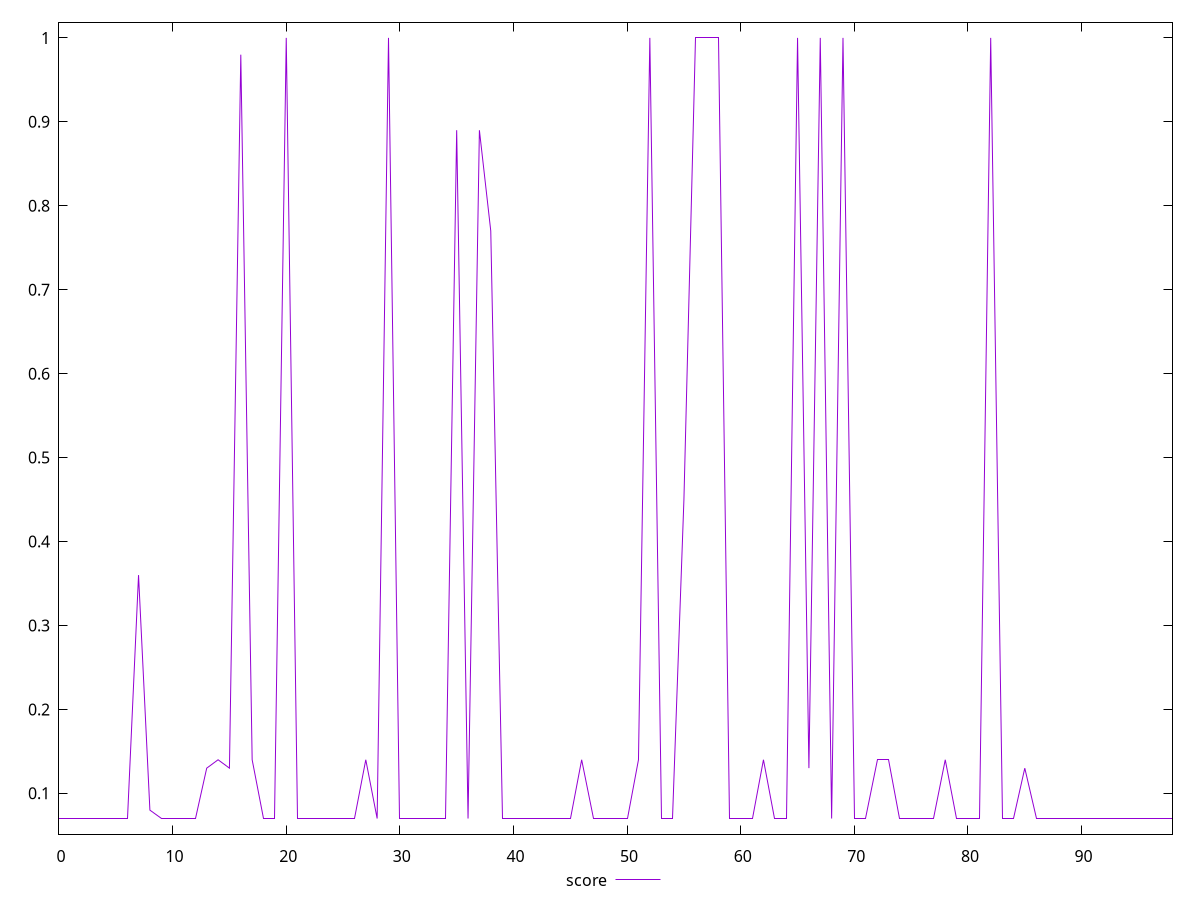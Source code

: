 reset

$score <<EOF
0 0.07
1 0.07
2 0.07
3 0.07
4 0.07
5 0.07
6 0.07
7 0.36
8 0.08
9 0.07
10 0.07
11 0.07
12 0.07
13 0.13
14 0.14
15 0.13
16 0.98
17 0.14
18 0.07
19 0.07
20 1
21 0.07
22 0.07
23 0.07
24 0.07
25 0.07
26 0.07
27 0.14
28 0.07
29 1
30 0.07
31 0.07
32 0.07
33 0.07
34 0.07
35 0.89
36 0.07
37 0.89
38 0.77
39 0.07
40 0.07
41 0.07
42 0.07
43 0.07
44 0.07
45 0.07
46 0.14
47 0.07
48 0.07
49 0.07
50 0.07
51 0.14
52 1
53 0.07
54 0.07
55 0.45
56 1
57 1
58 1
59 0.07
60 0.07
61 0.07
62 0.14
63 0.07
64 0.07
65 1
66 0.13
67 1
68 0.07
69 1
70 0.07
71 0.07
72 0.14
73 0.14
74 0.07
75 0.07
76 0.07
77 0.07
78 0.14
79 0.07
80 0.07
81 0.07
82 1
83 0.07
84 0.07
85 0.13
86 0.07
87 0.07
88 0.07
89 0.07
90 0.07
91 0.07
92 0.07
93 0.07
94 0.07
95 0.07
96 0.07
97 0.07
98 0.07
EOF

set key outside below
set xrange [0:98]
set yrange [0.05140000000000001:1.0186]
set trange [0.05140000000000001:1.0186]
set terminal svg size 640, 500 enhanced background rgb 'white'
set output "reports/report_00027_2021-02-24T12-40-31.850Z/uses-long-cache-ttl/samples/card/score/values.svg"

plot $score title "score" with line

reset
